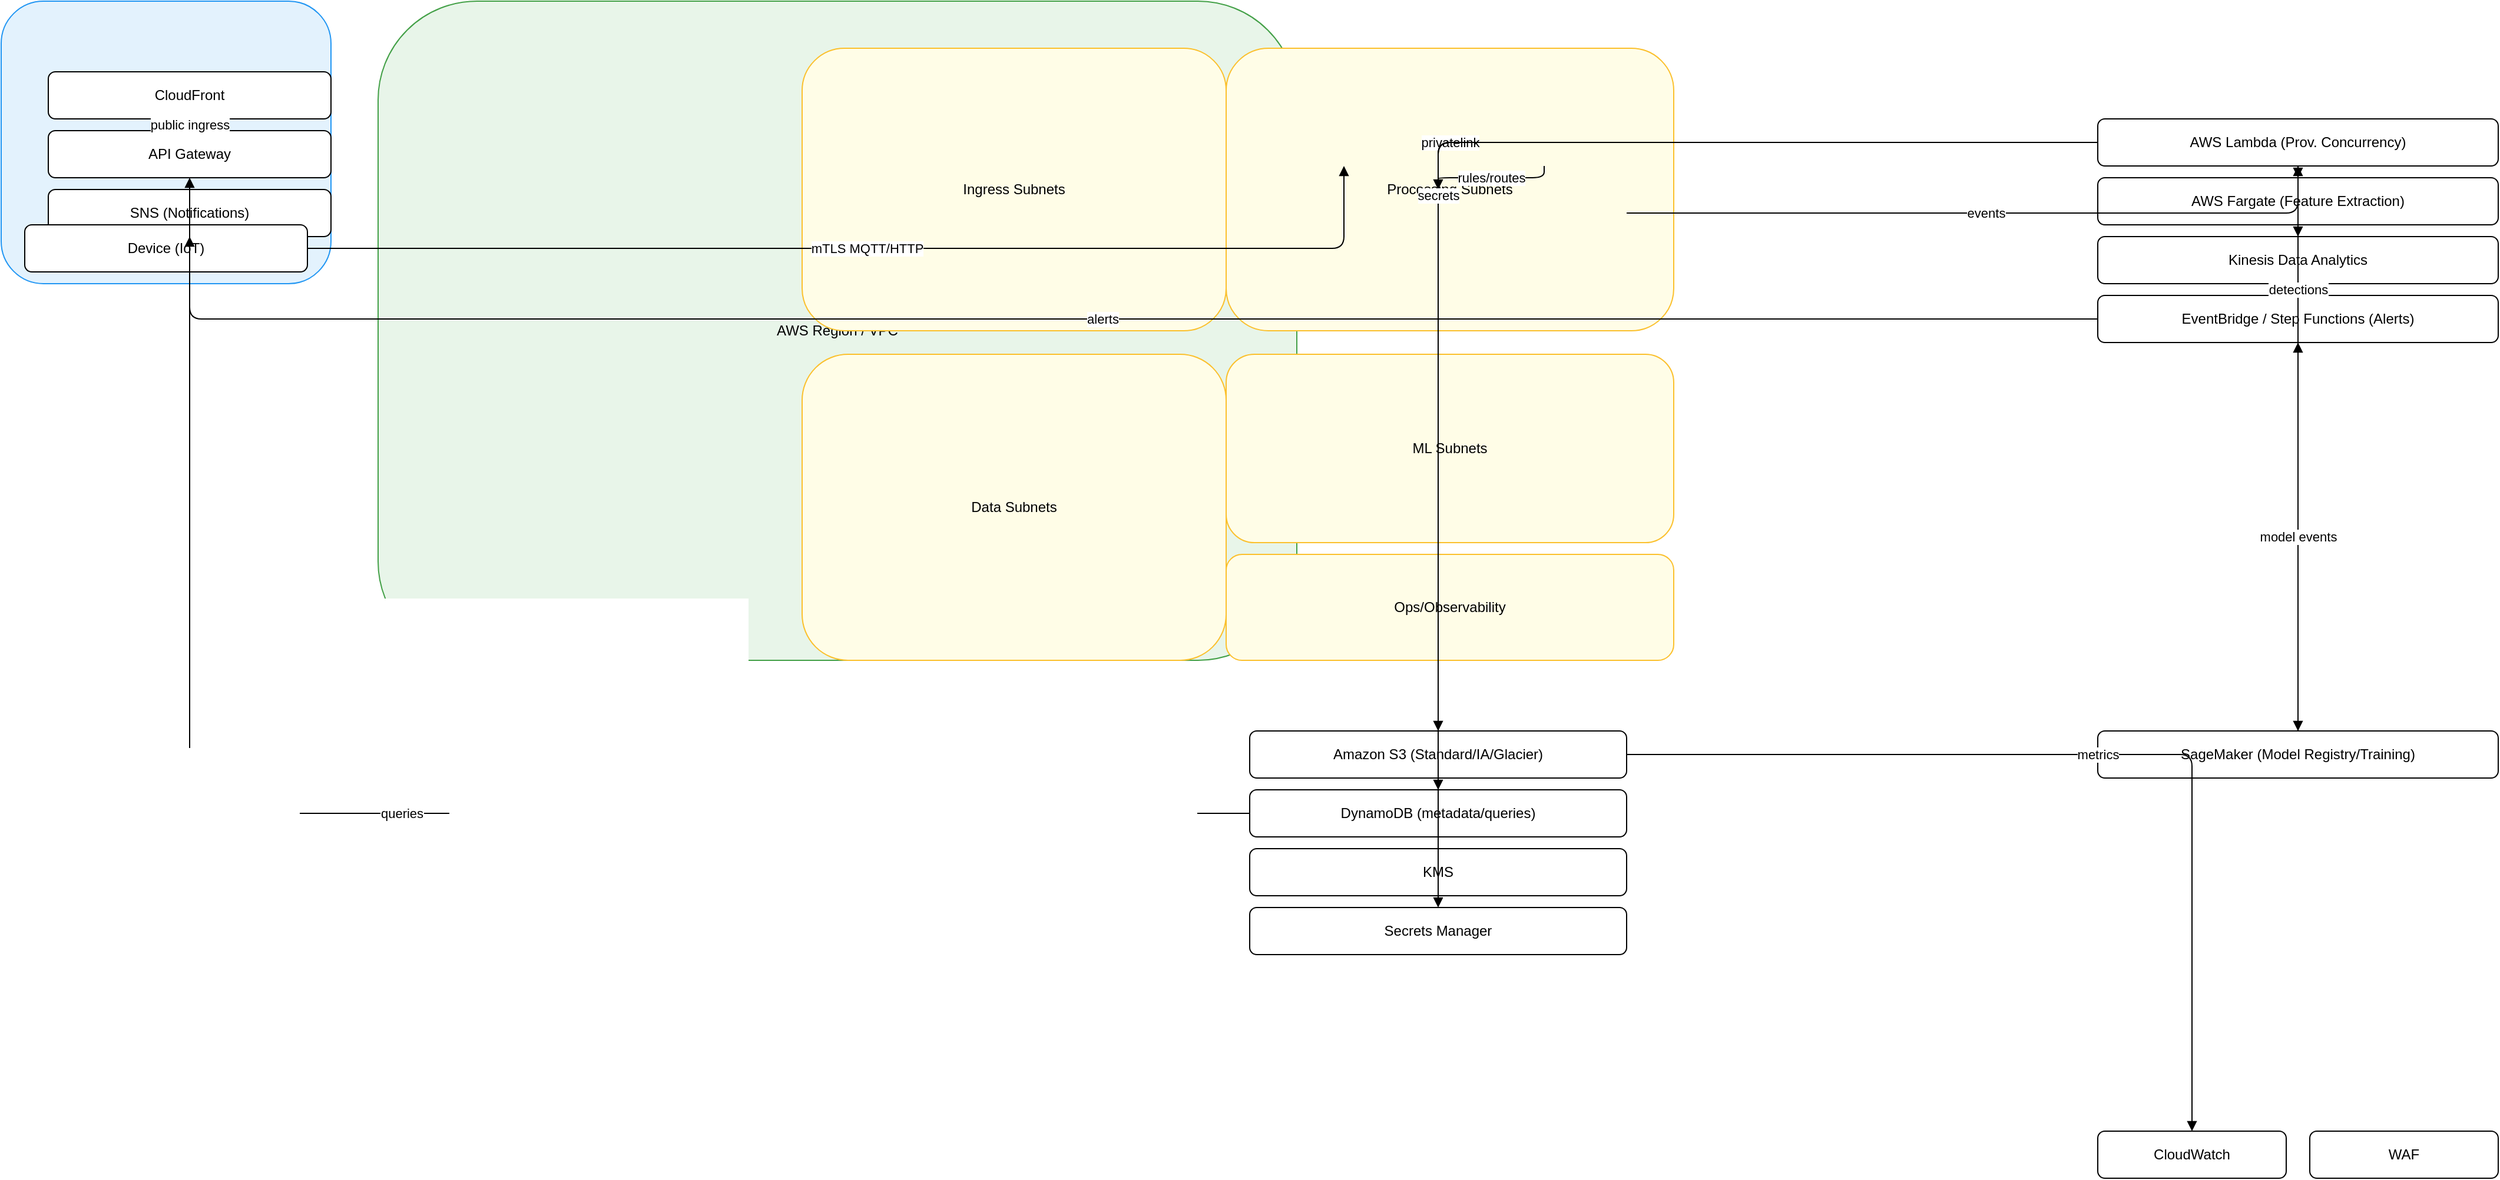 <?xml version='1.0' encoding='utf-8'?>
<mxGraphModel>
  <root>
    <mxCell id="0" />
    <mxCell id="1" parent="0" />
    <mxCell id="edge" value="Public Edge" style="rounded=1;whiteSpace=wrap;html=1;fillColor=#E3F2FD;strokeColor=#2196F3;" vertex="1" parent="1">
      <mxGeometry x="20" y="20" width="280" height="240" as="geometry" />
    </mxCell>
    <mxCell id="region" value="AWS Region / VPC" style="rounded=1;whiteSpace=wrap;html=1;fillColor=#E8F5E9;strokeColor=#43A047;" vertex="1" parent="1">
      <mxGeometry x="340" y="20" width="780" height="560" as="geometry" />
    </mxCell>
    <mxCell id="ingress" value="Ingress Subnets" style="rounded=1;whiteSpace=wrap;html=1;fillColor=#FFFDE7;strokeColor=#FBC02D;" vertex="1" parent="region">
      <mxGeometry x="360" y="40" width="360" height="240" as="geometry" />
    </mxCell>
    <mxCell id="processing" value="Processing Subnets" style="rounded=1;whiteSpace=wrap;html=1;fillColor=#FFFDE7;strokeColor=#FBC02D;" vertex="1" parent="region">
      <mxGeometry x="720" y="40" width="380" height="240" as="geometry" />
    </mxCell>
    <mxCell id="data" value="Data Subnets" style="rounded=1;whiteSpace=wrap;html=1;fillColor=#FFFDE7;strokeColor=#FBC02D;" vertex="1" parent="region">
      <mxGeometry x="360" y="300" width="360" height="260" as="geometry" />
    </mxCell>
    <mxCell id="ml" value="ML Subnets" style="rounded=1;whiteSpace=wrap;html=1;fillColor=#FFFDE7;strokeColor=#FBC02D;" vertex="1" parent="region">
      <mxGeometry x="720" y="300" width="380" height="160" as="geometry" />
    </mxCell>
    <mxCell id="ops" value="Ops/Observability" style="rounded=1;whiteSpace=wrap;html=1;fillColor=#FFFDE7;strokeColor=#FBC02D;" vertex="1" parent="region">
      <mxGeometry x="720" y="470" width="380" height="90" as="geometry" />
    </mxCell>
    <mxCell id="cf" value="CloudFront" style="rounded=1;whiteSpace=wrap;html=1;" vertex="1" parent="edge">
      <mxGeometry x="40" y="60" width="240" height="40" as="geometry" />
    </mxCell>
    <mxCell id="apigw" value="API Gateway" style="rounded=1;whiteSpace=wrap;html=1;" vertex="1" parent="edge">
      <mxGeometry x="40" y="110" width="240" height="40" as="geometry" />
    </mxCell>
    <mxCell id="sns" value="SNS (Notifications)" style="rounded=1;whiteSpace=wrap;html=1;" vertex="1" parent="edge">
      <mxGeometry x="40" y="160" width="240" height="40" as="geometry" />
    </mxCell>
    <mxCell id="device" value="Device (IoT)" style="rounded=1;whiteSpace=wrap;html=1;" vertex="1" parent="1">
      <mxGeometry x="40" y="210" width="240" height="40" as="geometry" />
    </mxCell>
    <mxCell id="vpce" value="VPC Endpoint" style="rounded=1;whiteSpace=wrap;html=1;" vertex="1" parent="ingress">
      <mxGeometry x="380" y="60" width="160" height="40" as="geometry" />
    </mxCell>
    <mxCell id="iotcore" value="AWS IoT Core" style="rounded=1;whiteSpace=wrap;html=1;" vertex="1" parent="ingress">
      <mxGeometry x="560" y="60" width="140" height="40" as="geometry" />
    </mxCell>
    <mxCell id="kinesis" value="Amazon Kinesis / MSK" style="rounded=1;whiteSpace=wrap;html=1;" vertex="1" parent="ingress">
      <mxGeometry x="380" y="120" width="320" height="40" as="geometry" />
    </mxCell>
    <mxCell id="lam" value="AWS Lambda (Prov. Concurrency)" style="rounded=1;whiteSpace=wrap;html=1;" vertex="1" parent="processing">
      <mxGeometry x="740" y="60" width="340" height="40" as="geometry" />
    </mxCell>
    <mxCell id="fargate" value="AWS Fargate (Feature Extraction)" style="rounded=1;whiteSpace=wrap;html=1;" vertex="1" parent="processing">
      <mxGeometry x="740" y="110" width="340" height="40" as="geometry" />
    </mxCell>
    <mxCell id="kda" value="Kinesis Data Analytics" style="rounded=1;whiteSpace=wrap;html=1;" vertex="1" parent="processing">
      <mxGeometry x="740" y="160" width="340" height="40" as="geometry" />
    </mxCell>
    <mxCell id="eb" value="EventBridge / Step Functions (Alerts)" style="rounded=1;whiteSpace=wrap;html=1;" vertex="1" parent="processing">
      <mxGeometry x="740" y="210" width="340" height="40" as="geometry" />
    </mxCell>
    <mxCell id="s3" value="Amazon S3 (Standard/IA/Glacier)" style="rounded=1;whiteSpace=wrap;html=1;" vertex="1" parent="data">
      <mxGeometry x="380" y="320" width="320" height="40" as="geometry" />
    </mxCell>
    <mxCell id="ddb" value="DynamoDB (metadata/queries)" style="rounded=1;whiteSpace=wrap;html=1;" vertex="1" parent="data">
      <mxGeometry x="380" y="370" width="320" height="40" as="geometry" />
    </mxCell>
    <mxCell id="kms" value="KMS" style="rounded=1;whiteSpace=wrap;html=1;" vertex="1" parent="data">
      <mxGeometry x="380" y="420" width="320" height="40" as="geometry" />
    </mxCell>
    <mxCell id="secrets" value="Secrets Manager" style="rounded=1;whiteSpace=wrap;html=1;" vertex="1" parent="data">
      <mxGeometry x="380" y="470" width="320" height="40" as="geometry" />
    </mxCell>
    <mxCell id="sm" value="SageMaker (Model Registry/Training)" style="rounded=1;whiteSpace=wrap;html=1;" vertex="1" parent="ml">
      <mxGeometry x="740" y="320" width="340" height="40" as="geometry" />
    </mxCell>
    <mxCell id="cw" value="CloudWatch" style="rounded=1;whiteSpace=wrap;html=1;" vertex="1" parent="ops">
      <mxGeometry x="740" y="490" width="160" height="40" as="geometry" />
    </mxCell>
    <mxCell id="waf" value="WAF" style="rounded=1;whiteSpace=wrap;html=1;" vertex="1" parent="ops">
      <mxGeometry x="920" y="490" width="160" height="40" as="geometry" />
    </mxCell>
    <mxCell id="e1" value="mTLS MQTT/HTTP" style="edgeStyle=orthogonalEdgeStyle;rounded=1;html=1;endArrow=block;endFill=1;" edge="1" parent="1" source="device" target="vpce">
      <mxGeometry relative="1" as="geometry" />
    </mxCell>
    <mxCell id="e2" value="privatelink" style="edgeStyle=orthogonalEdgeStyle;rounded=1;html=1;endArrow=block;endFill=1;" edge="1" parent="1" source="vpce" target="iotcore">
      <mxGeometry relative="1" as="geometry" />
    </mxCell>
    <mxCell id="e3" value="rules/routes" style="edgeStyle=orthogonalEdgeStyle;rounded=1;html=1;endArrow=block;endFill=1;" edge="1" parent="1" source="iotcore" target="kinesis">
      <mxGeometry relative="1" as="geometry" />
    </mxCell>
    <mxCell id="e4" value="events" style="edgeStyle=orthogonalEdgeStyle;rounded=1;html=1;endArrow=block;endFill=1;" edge="1" parent="1" source="kinesis" target="lam">
      <mxGeometry relative="1" as="geometry" />
    </mxCell>
    <mxCell id="e5" value="" style="edgeStyle=orthogonalEdgeStyle;rounded=1;html=1;endArrow=block;endFill=1;" edge="1" parent="1" source="lam" target="fargate">
      <mxGeometry relative="1" as="geometry" />
    </mxCell>
    <mxCell id="e6" value="" style="edgeStyle=orthogonalEdgeStyle;rounded=1;html=1;endArrow=block;endFill=1;" edge="1" parent="1" source="lam" target="kda">
      <mxGeometry relative="1" as="geometry" />
    </mxCell>
    <mxCell id="e7" value="" style="edgeStyle=orthogonalEdgeStyle;rounded=1;html=1;endArrow=block;endFill=1;" edge="1" parent="1" source="lam" target="s3">
      <mxGeometry relative="1" as="geometry" />
    </mxCell>
    <mxCell id="e8" value="" style="edgeStyle=orthogonalEdgeStyle;rounded=1;html=1;endArrow=block;endFill=1;" edge="1" parent="1" source="lam" target="ddb">
      <mxGeometry relative="1" as="geometry" />
    </mxCell>
    <mxCell id="e9" value="" style="edgeStyle=orthogonalEdgeStyle;rounded=1;html=1;endArrow=block;endFill=1;" edge="1" parent="1" source="fargate" target="sm">
      <mxGeometry relative="1" as="geometry" />
    </mxCell>
    <mxCell id="e10" value="detections" style="edgeStyle=orthogonalEdgeStyle;rounded=1;html=1;endArrow=block;endFill=1;" edge="1" parent="1" source="kda" target="eb">
      <mxGeometry relative="1" as="geometry" />
    </mxCell>
    <mxCell id="e11" value="model events" style="edgeStyle=orthogonalEdgeStyle;rounded=1;html=1;endArrow=block;endFill=1;" edge="1" parent="1" source="sm" target="eb">
      <mxGeometry relative="1" as="geometry" />
    </mxCell>
    <mxCell id="e12" value="alerts" style="edgeStyle=orthogonalEdgeStyle;rounded=1;html=1;endArrow=block;endFill=1;" edge="1" parent="1" source="eb" target="sns">
      <mxGeometry relative="1" as="geometry" />
    </mxCell>
    <mxCell id="e13" value="queries" style="edgeStyle=orthogonalEdgeStyle;rounded=1;html=1;endArrow=block;endFill=1;" edge="1" parent="1" source="ddb" target="apigw">
      <mxGeometry relative="1" as="geometry" />
    </mxCell>
    <mxCell id="e14" value="public ingress" style="edgeStyle=orthogonalEdgeStyle;rounded=1;html=1;endArrow=block;endFill=1;" edge="1" parent="1" source="apigw" target="cf">
      <mxGeometry relative="1" as="geometry" />
    </mxCell>
    <mxCell id="e15" value="secrets" style="edgeStyle=orthogonalEdgeStyle;rounded=1;html=1;endArrow=block;endFill=1;" edge="1" parent="1" source="lam" target="secrets">
      <mxGeometry relative="1" as="geometry" />
    </mxCell>
    <mxCell id="e16" value="metrics" style="edgeStyle=orthogonalEdgeStyle;rounded=1;html=1;endArrow=block;endFill=1;" edge="1" parent="1" source="s3" target="cw">
      <mxGeometry relative="1" as="geometry" />
    </mxCell>
  </root>
</mxGraphModel>